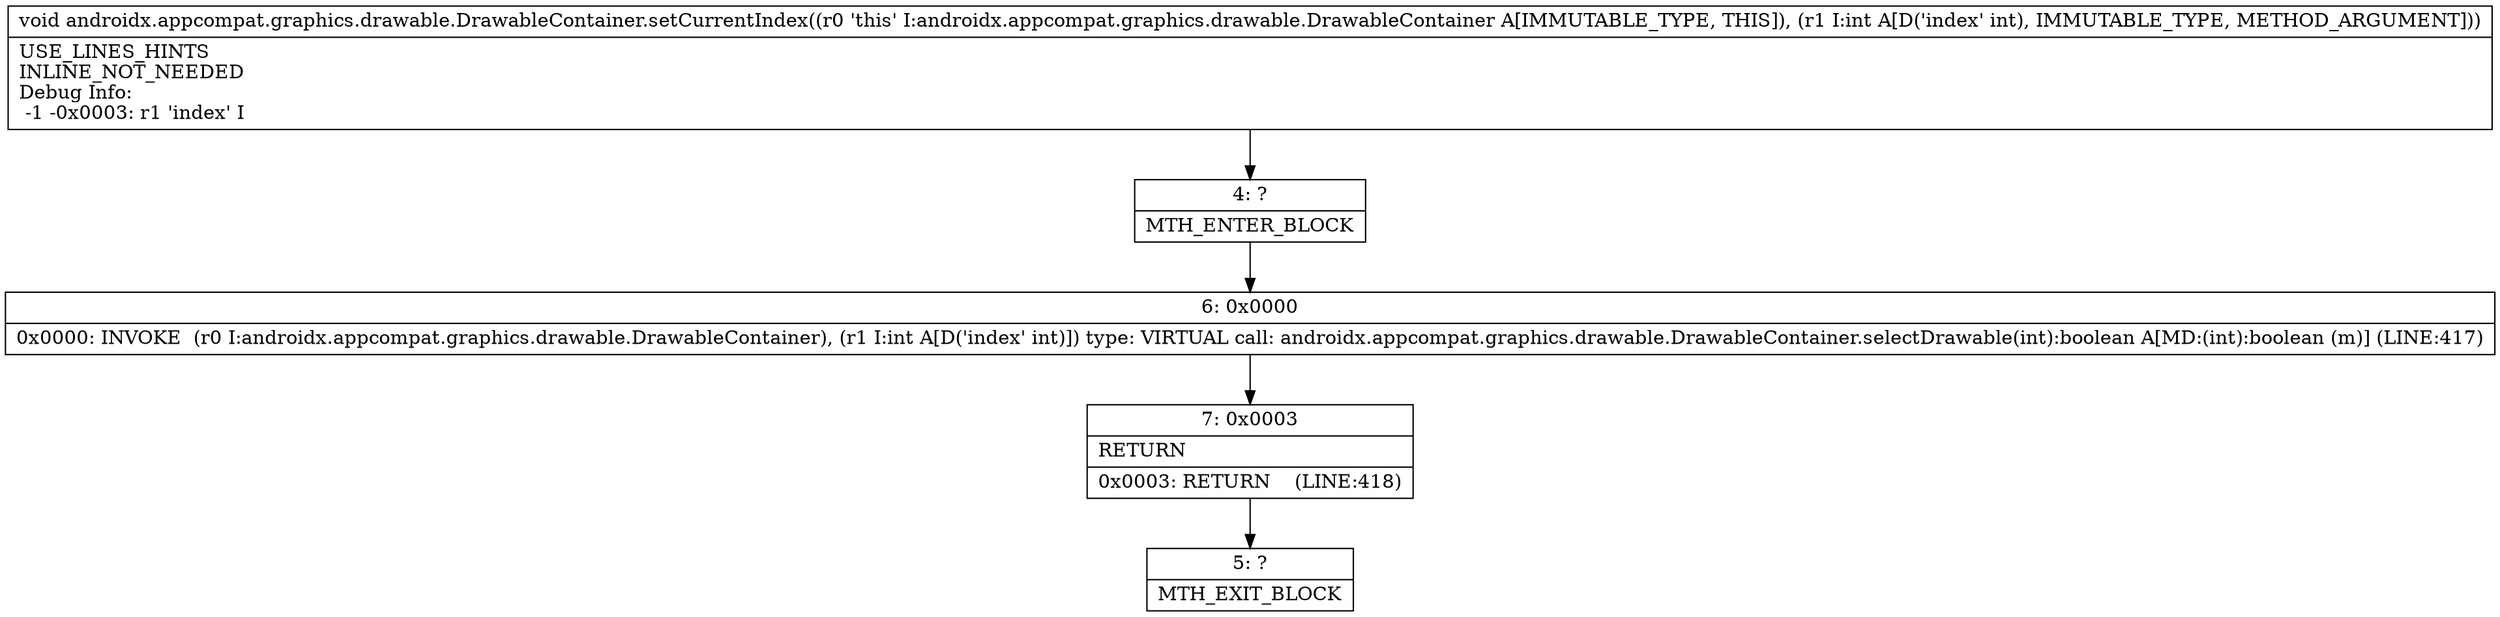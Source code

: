 digraph "CFG forandroidx.appcompat.graphics.drawable.DrawableContainer.setCurrentIndex(I)V" {
Node_4 [shape=record,label="{4\:\ ?|MTH_ENTER_BLOCK\l}"];
Node_6 [shape=record,label="{6\:\ 0x0000|0x0000: INVOKE  (r0 I:androidx.appcompat.graphics.drawable.DrawableContainer), (r1 I:int A[D('index' int)]) type: VIRTUAL call: androidx.appcompat.graphics.drawable.DrawableContainer.selectDrawable(int):boolean A[MD:(int):boolean (m)] (LINE:417)\l}"];
Node_7 [shape=record,label="{7\:\ 0x0003|RETURN\l|0x0003: RETURN    (LINE:418)\l}"];
Node_5 [shape=record,label="{5\:\ ?|MTH_EXIT_BLOCK\l}"];
MethodNode[shape=record,label="{void androidx.appcompat.graphics.drawable.DrawableContainer.setCurrentIndex((r0 'this' I:androidx.appcompat.graphics.drawable.DrawableContainer A[IMMUTABLE_TYPE, THIS]), (r1 I:int A[D('index' int), IMMUTABLE_TYPE, METHOD_ARGUMENT]))  | USE_LINES_HINTS\lINLINE_NOT_NEEDED\lDebug Info:\l  \-1 \-0x0003: r1 'index' I\l}"];
MethodNode -> Node_4;Node_4 -> Node_6;
Node_6 -> Node_7;
Node_7 -> Node_5;
}

